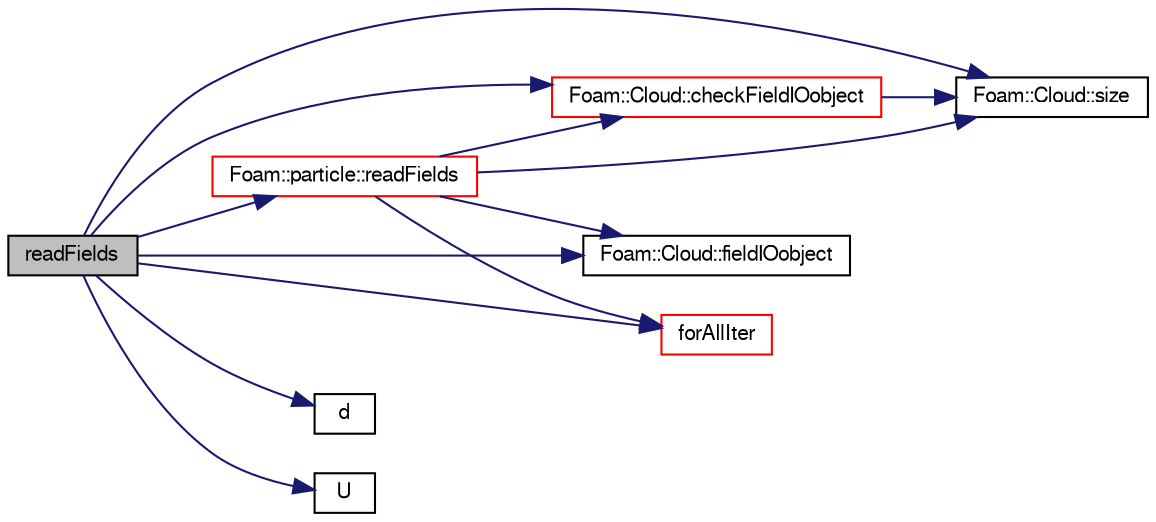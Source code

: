 digraph "readFields"
{
  bgcolor="transparent";
  edge [fontname="FreeSans",fontsize="10",labelfontname="FreeSans",labelfontsize="10"];
  node [fontname="FreeSans",fontsize="10",shape=record];
  rankdir="LR";
  Node1 [label="readFields",height=0.2,width=0.4,color="black", fillcolor="grey75", style="filled" fontcolor="black"];
  Node1 -> Node2 [color="midnightblue",fontsize="10",style="solid",fontname="FreeSans"];
  Node2 [label="Foam::Cloud::checkFieldIOobject",height=0.2,width=0.4,color="red",URL="$a00267.html#a486af0edf3690d838e57019f1b256cd2",tooltip="Check lagrangian data field. "];
  Node2 -> Node3 [color="midnightblue",fontsize="10",style="solid",fontname="FreeSans"];
  Node3 [label="Foam::Cloud::size",height=0.2,width=0.4,color="black",URL="$a00267.html#a65cea301e2d6033c43932d12d91c792f"];
  Node1 -> Node4 [color="midnightblue",fontsize="10",style="solid",fontname="FreeSans"];
  Node4 [label="d",height=0.2,width=0.4,color="black",URL="$a02304.html#a32cafc10ef1066f92a80e565110fce69",tooltip="Return diameter. "];
  Node1 -> Node5 [color="midnightblue",fontsize="10",style="solid",fontname="FreeSans"];
  Node5 [label="Foam::Cloud::fieldIOobject",height=0.2,width=0.4,color="black",URL="$a00267.html#aeff14efb16617f98e54d9c0c0ac06a37",tooltip="Helper to construct IOobject for field and current time. "];
  Node1 -> Node6 [color="midnightblue",fontsize="10",style="solid",fontname="FreeSans"];
  Node6 [label="forAllIter",height=0.2,width=0.4,color="red",URL="$a02884.html#af074f600e5c037f7e886a0045880c353"];
  Node1 -> Node7 [color="midnightblue",fontsize="10",style="solid",fontname="FreeSans"];
  Node7 [label="Foam::particle::readFields",height=0.2,width=0.4,color="red",URL="$a01725.html#ae1118a08fed2fe58c47d9142f0f131af",tooltip="Read the fields associated with the owner cloud. "];
  Node7 -> Node2 [color="midnightblue",fontsize="10",style="solid",fontname="FreeSans"];
  Node7 -> Node5 [color="midnightblue",fontsize="10",style="solid",fontname="FreeSans"];
  Node7 -> Node6 [color="midnightblue",fontsize="10",style="solid",fontname="FreeSans"];
  Node7 -> Node3 [color="midnightblue",fontsize="10",style="solid",fontname="FreeSans"];
  Node1 -> Node3 [color="midnightblue",fontsize="10",style="solid",fontname="FreeSans"];
  Node1 -> Node8 [color="midnightblue",fontsize="10",style="solid",fontname="FreeSans"];
  Node8 [label="U",height=0.2,width=0.4,color="black",URL="$a02304.html#a836d871041ff82c808364d73209840ae",tooltip="Return velocity. "];
}
